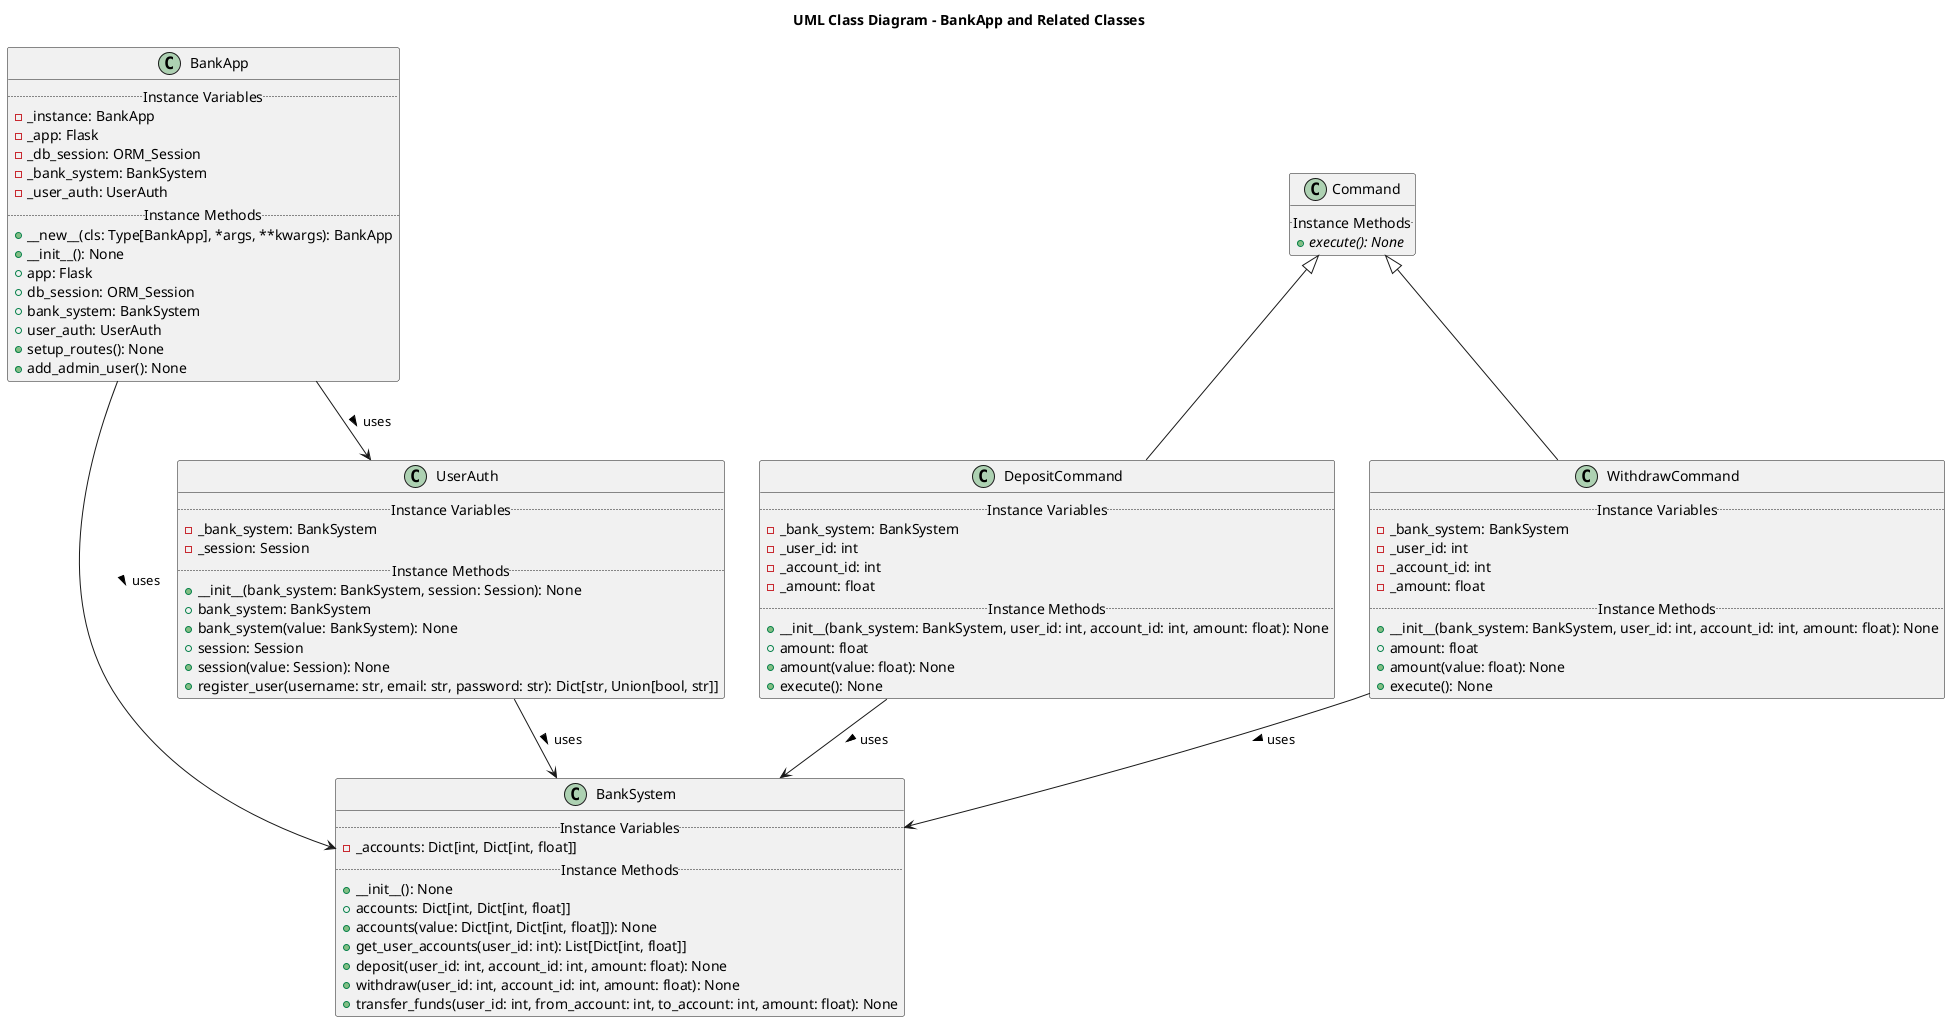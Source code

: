 @startuml
scale 1
title "UML Class Diagram - BankApp and Related Classes"

class BankApp {
  .. Instance Variables ..
  - _instance: BankApp
  - _app: Flask
  - _db_session: ORM_Session
  - _bank_system: BankSystem
  - _user_auth: UserAuth
  .. Instance Methods ..
  + __new__(cls: Type[BankApp], *args, **kwargs): BankApp
  + __init__(): None
  + app: Flask
  + db_session: ORM_Session
  + bank_system: BankSystem
  + user_auth: UserAuth
  + setup_routes(): None
  + add_admin_user(): None
}

class Command {
  .. Instance Methods ..
  + execute(): None {abstract}
}

class DepositCommand {
  .. Instance Variables ..
  - _bank_system: BankSystem
  - _user_id: int
  - _account_id: int
  - _amount: float
  .. Instance Methods ..
  + __init__(bank_system: BankSystem, user_id: int, account_id: int, amount: float): None
  + amount: float
  + amount(value: float): None
  + execute(): None
}

class WithdrawCommand {
  .. Instance Variables ..
  - _bank_system: BankSystem
  - _user_id: int
  - _account_id: int
  - _amount: float
  .. Instance Methods ..
  + __init__(bank_system: BankSystem, user_id: int, account_id: int, amount: float): None
  + amount: float
  + amount(value: float): None
  + execute(): None
}

class BankSystem {
  .. Instance Variables ..
  - _accounts: Dict[int, Dict[int, float]]
  .. Instance Methods ..
  + __init__(): None
  + accounts: Dict[int, Dict[int, float]]
  + accounts(value: Dict[int, Dict[int, float]]): None
  + get_user_accounts(user_id: int): List[Dict[int, float]]
  + deposit(user_id: int, account_id: int, amount: float): None
  + withdraw(user_id: int, account_id: int, amount: float): None
  + transfer_funds(user_id: int, from_account: int, to_account: int, amount: float): None
}

class UserAuth {
  .. Instance Variables ..
  - _bank_system: BankSystem
  - _session: Session
  .. Instance Methods ..
  + __init__(bank_system: BankSystem, session: Session): None
  + bank_system: BankSystem
  + bank_system(value: BankSystem): None
  + session: Session
  + session(value: Session): None
  + register_user(username: str, email: str, password: str): Dict[str, Union[bool, str]]
}

BankApp --> BankSystem: uses >
BankApp --> UserAuth: uses >
UserAuth --> BankSystem: uses >
Command <|-- DepositCommand
Command <|-- WithdrawCommand
DepositCommand --> BankSystem: uses >
WithdrawCommand --> BankSystem: uses >
@enduml
